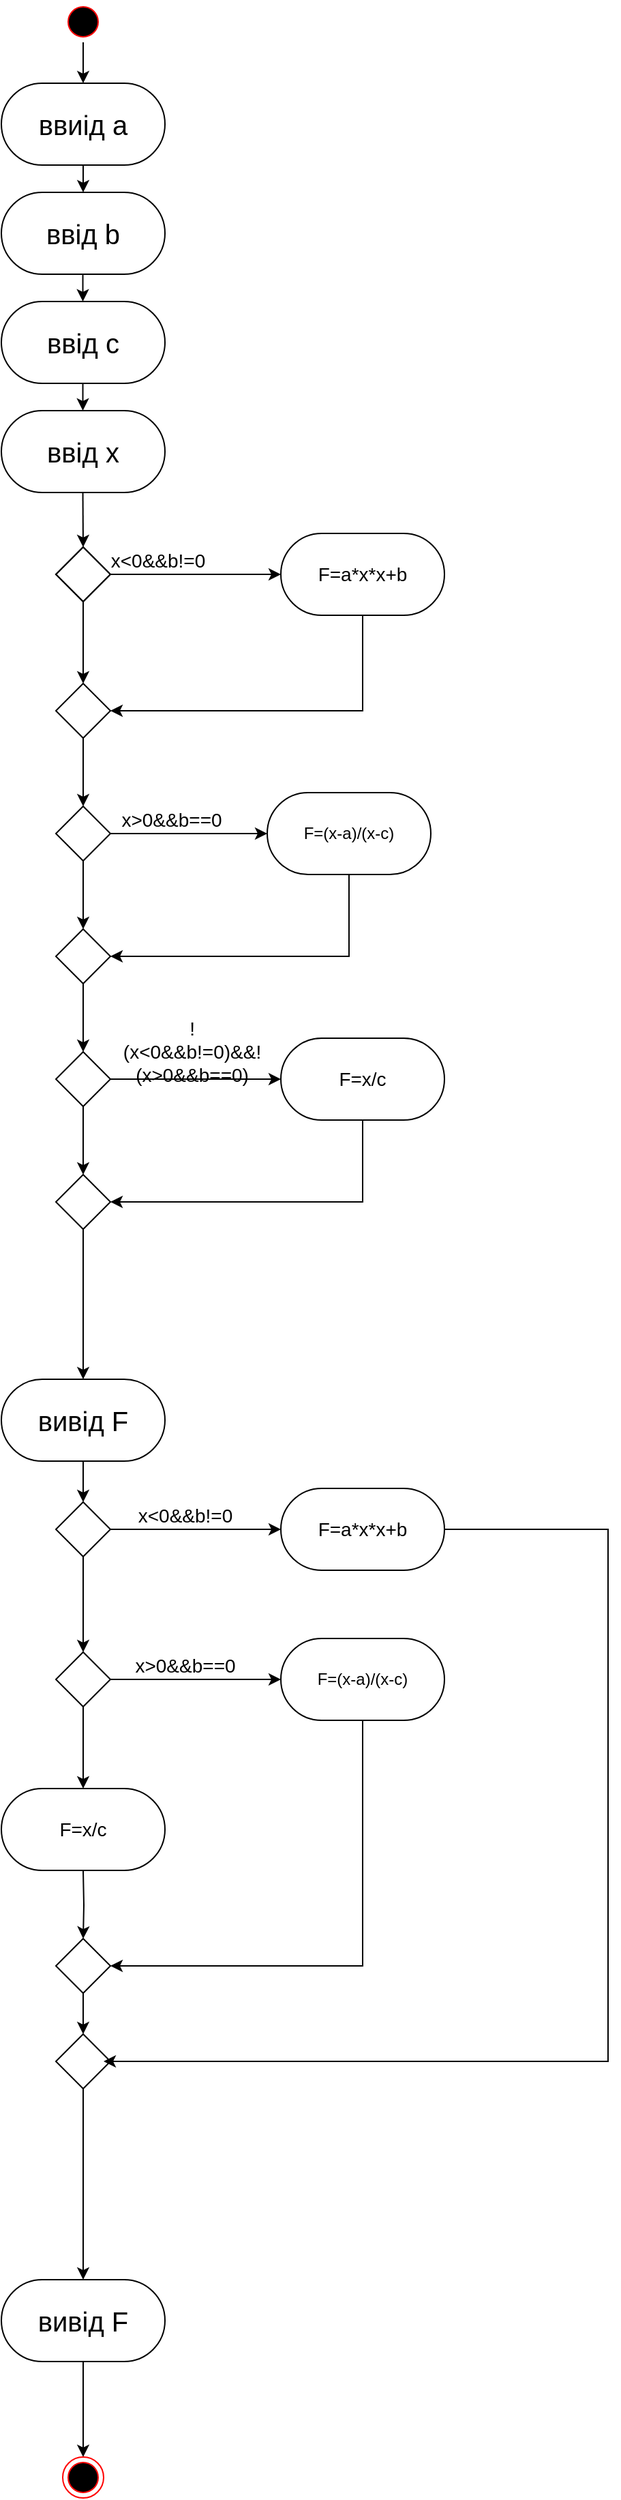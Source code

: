 <mxfile version="13.8.0" type="device"><diagram id="de6HPWlLyp1CBBs1KW3z" name="Page-2"><mxGraphModel dx="1422" dy="1876" grid="1" gridSize="10" guides="1" tooltips="1" connect="1" arrows="1" fold="1" page="1" pageScale="1" pageWidth="827" pageHeight="1169" math="0" shadow="0"><root><mxCell id="CQqRddD8hYopq5XKEujY-0"/><mxCell id="CQqRddD8hYopq5XKEujY-1" parent="CQqRddD8hYopq5XKEujY-0"/><mxCell id="dxPswOCPKR65D5ef4CWF-3" value="" style="ellipse;html=1;shape=startState;fillColor=#000000;strokeColor=#ff0000;fontFamily=Helvetica;fontSize=20;" parent="CQqRddD8hYopq5XKEujY-1" vertex="1"><mxGeometry x="90" y="-90" width="30" height="30" as="geometry"/></mxCell><mxCell id="dxPswOCPKR65D5ef4CWF-6" value="ввиід а" style="rounded=1;whiteSpace=wrap;html=1;fillColor=none;fontFamily=Helvetica;fontSize=20;arcSize=50;" parent="CQqRddD8hYopq5XKEujY-1" vertex="1"><mxGeometry x="45" y="-30" width="120" height="60" as="geometry"/></mxCell><mxCell id="dxPswOCPKR65D5ef4CWF-12" value="" style="edgeStyle=orthogonalEdgeStyle;rounded=0;orthogonalLoop=1;jettySize=auto;html=1;fontFamily=Helvetica;fontSize=15;" parent="CQqRddD8hYopq5XKEujY-1" source="dxPswOCPKR65D5ef4CWF-9" edge="1"><mxGeometry relative="1" as="geometry"><mxPoint x="105" y="410" as="targetPoint"/></mxGeometry></mxCell><mxCell id="dxPswOCPKR65D5ef4CWF-9" value="" style="rhombus;whiteSpace=wrap;html=1;fillColor=none;fontFamily=Helvetica;fontSize=15;" parent="CQqRddD8hYopq5XKEujY-1" vertex="1"><mxGeometry x="85" y="310" width="40" height="40" as="geometry"/></mxCell><mxCell id="dxPswOCPKR65D5ef4CWF-18" style="edgeStyle=orthogonalEdgeStyle;rounded=0;orthogonalLoop=1;jettySize=auto;html=1;entryX=0;entryY=0.5;entryDx=0;entryDy=0;fontFamily=Helvetica;fontSize=14;" parent="CQqRddD8hYopq5XKEujY-1" source="dxPswOCPKR65D5ef4CWF-14" target="dxPswOCPKR65D5ef4CWF-17" edge="1"><mxGeometry relative="1" as="geometry"/></mxCell><mxCell id="dxPswOCPKR65D5ef4CWF-14" value="" style="rhombus;whiteSpace=wrap;html=1;fillColor=none;fontFamily=Helvetica;fontSize=15;" parent="CQqRddD8hYopq5XKEujY-1" vertex="1"><mxGeometry x="85" y="310" width="40" height="40" as="geometry"/></mxCell><mxCell id="dxPswOCPKR65D5ef4CWF-22" value="" style="edgeStyle=orthogonalEdgeStyle;rounded=0;orthogonalLoop=1;jettySize=auto;html=1;fontFamily=Helvetica;fontSize=14;" parent="CQqRddD8hYopq5XKEujY-1" source="dxPswOCPKR65D5ef4CWF-15" target="dxPswOCPKR65D5ef4CWF-21" edge="1"><mxGeometry relative="1" as="geometry"/></mxCell><mxCell id="dxPswOCPKR65D5ef4CWF-15" value="" style="rhombus;whiteSpace=wrap;html=1;fillColor=none;fontFamily=Helvetica;fontSize=15;" parent="CQqRddD8hYopq5XKEujY-1" vertex="1"><mxGeometry x="85" y="410" width="40" height="40" as="geometry"/></mxCell><mxCell id="dxPswOCPKR65D5ef4CWF-19" style="edgeStyle=orthogonalEdgeStyle;rounded=0;orthogonalLoop=1;jettySize=auto;html=1;fontFamily=Helvetica;fontSize=14;entryX=1;entryY=0.5;entryDx=0;entryDy=0;" parent="CQqRddD8hYopq5XKEujY-1" source="dxPswOCPKR65D5ef4CWF-17" target="dxPswOCPKR65D5ef4CWF-15" edge="1"><mxGeometry relative="1" as="geometry"><mxPoint x="310" y="430" as="targetPoint"/><Array as="points"><mxPoint x="310" y="430"/></Array></mxGeometry></mxCell><mxCell id="dxPswOCPKR65D5ef4CWF-17" value="F=a*x*x+b" style="rounded=1;whiteSpace=wrap;html=1;fillColor=none;fontFamily=Helvetica;fontSize=14;arcSize=50;" parent="CQqRddD8hYopq5XKEujY-1" vertex="1"><mxGeometry x="250" y="300" width="120" height="60" as="geometry"/></mxCell><mxCell id="dxPswOCPKR65D5ef4CWF-20" value="x&amp;lt;0&amp;amp;&amp;amp;b!=0" style="text;html=1;strokeColor=none;fillColor=none;align=center;verticalAlign=middle;whiteSpace=wrap;rounded=0;fontFamily=Helvetica;fontSize=14;" parent="CQqRddD8hYopq5XKEujY-1" vertex="1"><mxGeometry x="140" y="310" width="40" height="20" as="geometry"/></mxCell><mxCell id="dxPswOCPKR65D5ef4CWF-24" value="" style="edgeStyle=orthogonalEdgeStyle;rounded=0;orthogonalLoop=1;jettySize=auto;html=1;fontFamily=Helvetica;fontSize=14;" parent="CQqRddD8hYopq5XKEujY-1" source="dxPswOCPKR65D5ef4CWF-21" target="dxPswOCPKR65D5ef4CWF-23" edge="1"><mxGeometry relative="1" as="geometry"/></mxCell><mxCell id="dxPswOCPKR65D5ef4CWF-32" value="" style="edgeStyle=orthogonalEdgeStyle;rounded=0;orthogonalLoop=1;jettySize=auto;html=1;fontFamily=Helvetica;fontSize=14;" parent="CQqRddD8hYopq5XKEujY-1" source="dxPswOCPKR65D5ef4CWF-21" target="dxPswOCPKR65D5ef4CWF-30" edge="1"><mxGeometry relative="1" as="geometry"/></mxCell><mxCell id="dxPswOCPKR65D5ef4CWF-21" value="" style="rhombus;whiteSpace=wrap;html=1;fillColor=none;fontFamily=Helvetica;fontSize=15;" parent="CQqRddD8hYopq5XKEujY-1" vertex="1"><mxGeometry x="85" y="500" width="40" height="40" as="geometry"/></mxCell><mxCell id="dxPswOCPKR65D5ef4CWF-26" value="" style="edgeStyle=orthogonalEdgeStyle;rounded=0;orthogonalLoop=1;jettySize=auto;html=1;fontFamily=Helvetica;fontSize=14;" parent="CQqRddD8hYopq5XKEujY-1" source="dxPswOCPKR65D5ef4CWF-23" target="dxPswOCPKR65D5ef4CWF-25" edge="1"><mxGeometry relative="1" as="geometry"/></mxCell><mxCell id="dxPswOCPKR65D5ef4CWF-23" value="" style="rhombus;whiteSpace=wrap;html=1;fillColor=none;fontFamily=Helvetica;fontSize=15;" parent="CQqRddD8hYopq5XKEujY-1" vertex="1"><mxGeometry x="85" y="590" width="40" height="40" as="geometry"/></mxCell><mxCell id="dxPswOCPKR65D5ef4CWF-29" value="" style="edgeStyle=orthogonalEdgeStyle;rounded=0;orthogonalLoop=1;jettySize=auto;html=1;fontFamily=Helvetica;fontSize=14;" parent="CQqRddD8hYopq5XKEujY-1" source="dxPswOCPKR65D5ef4CWF-25" target="dxPswOCPKR65D5ef4CWF-27" edge="1"><mxGeometry relative="1" as="geometry"/></mxCell><mxCell id="dxPswOCPKR65D5ef4CWF-34" style="edgeStyle=orthogonalEdgeStyle;rounded=0;orthogonalLoop=1;jettySize=auto;html=1;entryX=0;entryY=0.5;entryDx=0;entryDy=0;fontFamily=Helvetica;fontSize=14;" parent="CQqRddD8hYopq5XKEujY-1" source="dxPswOCPKR65D5ef4CWF-25" target="dxPswOCPKR65D5ef4CWF-31" edge="1"><mxGeometry relative="1" as="geometry"/></mxCell><mxCell id="dxPswOCPKR65D5ef4CWF-25" value="" style="rhombus;whiteSpace=wrap;html=1;fillColor=none;fontFamily=Helvetica;fontSize=15;" parent="CQqRddD8hYopq5XKEujY-1" vertex="1"><mxGeometry x="85" y="680" width="40" height="40" as="geometry"/></mxCell><mxCell id="dxPswOCPKR65D5ef4CWF-41" value="" style="edgeStyle=orthogonalEdgeStyle;rounded=0;orthogonalLoop=1;jettySize=auto;html=1;fontFamily=Helvetica;fontSize=12;entryX=0.5;entryY=0;entryDx=0;entryDy=0;" parent="CQqRddD8hYopq5XKEujY-1" source="dxPswOCPKR65D5ef4CWF-27" target="dxPswOCPKR65D5ef4CWF-38" edge="1"><mxGeometry relative="1" as="geometry"><mxPoint x="105" y="830" as="targetPoint"/></mxGeometry></mxCell><mxCell id="dxPswOCPKR65D5ef4CWF-27" value="" style="rhombus;whiteSpace=wrap;html=1;fillColor=none;fontFamily=Helvetica;fontSize=15;" parent="CQqRddD8hYopq5XKEujY-1" vertex="1"><mxGeometry x="85" y="770" width="40" height="40" as="geometry"/></mxCell><mxCell id="dxPswOCPKR65D5ef4CWF-33" style="edgeStyle=orthogonalEdgeStyle;rounded=0;orthogonalLoop=1;jettySize=auto;html=1;entryX=1;entryY=0.5;entryDx=0;entryDy=0;fontFamily=Helvetica;fontSize=14;" parent="CQqRddD8hYopq5XKEujY-1" source="dxPswOCPKR65D5ef4CWF-30" target="dxPswOCPKR65D5ef4CWF-23" edge="1"><mxGeometry relative="1" as="geometry"><Array as="points"><mxPoint x="300" y="610"/></Array></mxGeometry></mxCell><mxCell id="dxPswOCPKR65D5ef4CWF-30" value="F=(x-a)/(x-c)" style="rounded=1;whiteSpace=wrap;html=1;fillColor=none;fontFamily=Helvetica;fontSize=12;arcSize=50;" parent="CQqRddD8hYopq5XKEujY-1" vertex="1"><mxGeometry x="240" y="490" width="120" height="60" as="geometry"/></mxCell><mxCell id="dxPswOCPKR65D5ef4CWF-35" style="edgeStyle=orthogonalEdgeStyle;rounded=0;orthogonalLoop=1;jettySize=auto;html=1;entryX=1;entryY=0.5;entryDx=0;entryDy=0;fontFamily=Helvetica;fontSize=14;" parent="CQqRddD8hYopq5XKEujY-1" source="dxPswOCPKR65D5ef4CWF-31" target="dxPswOCPKR65D5ef4CWF-27" edge="1"><mxGeometry relative="1" as="geometry"><Array as="points"><mxPoint x="310" y="790"/></Array></mxGeometry></mxCell><mxCell id="dxPswOCPKR65D5ef4CWF-31" value="F=x/c" style="rounded=1;whiteSpace=wrap;html=1;fillColor=none;fontFamily=Helvetica;fontSize=14;arcSize=50;" parent="CQqRddD8hYopq5XKEujY-1" vertex="1"><mxGeometry x="250" y="670" width="120" height="60" as="geometry"/></mxCell><mxCell id="dxPswOCPKR65D5ef4CWF-36" value="x&amp;gt;0&amp;amp;&amp;amp;b==0" style="text;html=1;strokeColor=none;fillColor=none;align=center;verticalAlign=middle;whiteSpace=wrap;rounded=0;fontFamily=Helvetica;fontSize=14;" parent="CQqRddD8hYopq5XKEujY-1" vertex="1"><mxGeometry x="150" y="500" width="40" height="20" as="geometry"/></mxCell><mxCell id="dxPswOCPKR65D5ef4CWF-37" value="!(x&amp;lt;0&amp;amp;&amp;amp;b!=0)&amp;amp;&amp;amp;!(x&amp;gt;0&amp;amp;&amp;amp;b==0)" style="text;html=1;strokeColor=none;fillColor=none;align=center;verticalAlign=middle;whiteSpace=wrap;rounded=0;fontFamily=Helvetica;fontSize=14;" parent="CQqRddD8hYopq5XKEujY-1" vertex="1"><mxGeometry x="140" y="670" width="90" height="20" as="geometry"/></mxCell><mxCell id="dxPswOCPKR65D5ef4CWF-44" value="" style="edgeStyle=orthogonalEdgeStyle;rounded=0;orthogonalLoop=1;jettySize=auto;html=1;fontFamily=Helvetica;fontSize=12;" parent="CQqRddD8hYopq5XKEujY-1" source="dxPswOCPKR65D5ef4CWF-38" target="dxPswOCPKR65D5ef4CWF-43" edge="1"><mxGeometry relative="1" as="geometry"/></mxCell><mxCell id="dxPswOCPKR65D5ef4CWF-38" value="вивід F" style="rounded=1;whiteSpace=wrap;html=1;fillColor=none;fontFamily=Helvetica;fontSize=20;arcSize=50;" parent="CQqRddD8hYopq5XKEujY-1" vertex="1"><mxGeometry x="45" y="920" width="120" height="60" as="geometry"/></mxCell><mxCell id="dxPswOCPKR65D5ef4CWF-46" style="edgeStyle=orthogonalEdgeStyle;rounded=0;orthogonalLoop=1;jettySize=auto;html=1;entryX=0;entryY=0.5;entryDx=0;entryDy=0;fontFamily=Helvetica;fontSize=12;" parent="CQqRddD8hYopq5XKEujY-1" source="dxPswOCPKR65D5ef4CWF-43" edge="1"><mxGeometry relative="1" as="geometry"><mxPoint x="250" y="1030" as="targetPoint"/></mxGeometry></mxCell><mxCell id="dxPswOCPKR65D5ef4CWF-50" value="" style="edgeStyle=orthogonalEdgeStyle;rounded=0;orthogonalLoop=1;jettySize=auto;html=1;fontFamily=Helvetica;fontSize=12;" parent="CQqRddD8hYopq5XKEujY-1" source="dxPswOCPKR65D5ef4CWF-43" target="dxPswOCPKR65D5ef4CWF-49" edge="1"><mxGeometry relative="1" as="geometry"/></mxCell><mxCell id="dxPswOCPKR65D5ef4CWF-43" value="" style="rhombus;whiteSpace=wrap;html=1;fillColor=none;fontFamily=Helvetica;fontSize=15;" parent="CQqRddD8hYopq5XKEujY-1" vertex="1"><mxGeometry x="85" y="1010" width="40" height="40" as="geometry"/></mxCell><mxCell id="dxPswOCPKR65D5ef4CWF-57" style="edgeStyle=orthogonalEdgeStyle;rounded=0;orthogonalLoop=1;jettySize=auto;html=1;fontFamily=Helvetica;fontSize=12;" parent="CQqRddD8hYopq5XKEujY-1" edge="1"><mxGeometry relative="1" as="geometry"><mxPoint x="120" y="1420" as="targetPoint"/><Array as="points"><mxPoint x="490" y="1030"/><mxPoint x="490" y="1420"/></Array><mxPoint x="370" y="1030" as="sourcePoint"/></mxGeometry></mxCell><mxCell id="dxPswOCPKR65D5ef4CWF-54" style="edgeStyle=orthogonalEdgeStyle;rounded=0;orthogonalLoop=1;jettySize=auto;html=1;entryX=0;entryY=0.5;entryDx=0;entryDy=0;fontFamily=Helvetica;fontSize=12;" parent="CQqRddD8hYopq5XKEujY-1" source="dxPswOCPKR65D5ef4CWF-49" edge="1"><mxGeometry relative="1" as="geometry"><mxPoint x="250" y="1140" as="targetPoint"/></mxGeometry></mxCell><mxCell id="dxPswOCPKR65D5ef4CWF-59" value="" style="edgeStyle=orthogonalEdgeStyle;rounded=0;orthogonalLoop=1;jettySize=auto;html=1;fontFamily=Helvetica;fontSize=12;" parent="CQqRddD8hYopq5XKEujY-1" source="dxPswOCPKR65D5ef4CWF-49" edge="1"><mxGeometry relative="1" as="geometry"><mxPoint x="105" y="1220" as="targetPoint"/></mxGeometry></mxCell><mxCell id="dxPswOCPKR65D5ef4CWF-49" value="" style="rhombus;whiteSpace=wrap;html=1;fillColor=none;fontFamily=Helvetica;fontSize=15;" parent="CQqRddD8hYopq5XKEujY-1" vertex="1"><mxGeometry x="85" y="1120" width="40" height="40" as="geometry"/></mxCell><mxCell id="dxPswOCPKR65D5ef4CWF-62" style="edgeStyle=orthogonalEdgeStyle;rounded=0;orthogonalLoop=1;jettySize=auto;html=1;fontFamily=Helvetica;fontSize=12;entryX=1;entryY=0.5;entryDx=0;entryDy=0;" parent="CQqRddD8hYopq5XKEujY-1" target="dxPswOCPKR65D5ef4CWF-60" edge="1"><mxGeometry relative="1" as="geometry"><mxPoint x="310" y="1360" as="targetPoint"/><Array as="points"><mxPoint x="310" y="1350"/></Array><mxPoint x="310" y="1170" as="sourcePoint"/></mxGeometry></mxCell><mxCell id="dxPswOCPKR65D5ef4CWF-61" value="" style="edgeStyle=orthogonalEdgeStyle;rounded=0;orthogonalLoop=1;jettySize=auto;html=1;fontFamily=Helvetica;fontSize=12;" parent="CQqRddD8hYopq5XKEujY-1" target="dxPswOCPKR65D5ef4CWF-60" edge="1"><mxGeometry relative="1" as="geometry"><mxPoint x="105" y="1280" as="sourcePoint"/></mxGeometry></mxCell><mxCell id="dxPswOCPKR65D5ef4CWF-65" value="" style="edgeStyle=orthogonalEdgeStyle;rounded=0;orthogonalLoop=1;jettySize=auto;html=1;fontFamily=Helvetica;fontSize=12;" parent="CQqRddD8hYopq5XKEujY-1" source="dxPswOCPKR65D5ef4CWF-60" target="dxPswOCPKR65D5ef4CWF-64" edge="1"><mxGeometry relative="1" as="geometry"/></mxCell><mxCell id="dxPswOCPKR65D5ef4CWF-60" value="" style="rhombus;whiteSpace=wrap;html=1;fillColor=none;fontFamily=Helvetica;fontSize=15;" parent="CQqRddD8hYopq5XKEujY-1" vertex="1"><mxGeometry x="85" y="1330" width="40" height="40" as="geometry"/></mxCell><mxCell id="dxPswOCPKR65D5ef4CWF-64" value="" style="rhombus;whiteSpace=wrap;html=1;fillColor=none;fontFamily=Helvetica;fontSize=15;" parent="CQqRddD8hYopq5XKEujY-1" vertex="1"><mxGeometry x="85" y="1400" width="40" height="40" as="geometry"/></mxCell><mxCell id="dxPswOCPKR65D5ef4CWF-69" value="" style="edgeStyle=orthogonalEdgeStyle;rounded=0;orthogonalLoop=1;jettySize=auto;html=1;fontFamily=Helvetica;fontSize=12;exitX=0.5;exitY=1;exitDx=0;exitDy=0;" parent="CQqRddD8hYopq5XKEujY-1" source="dxPswOCPKR65D5ef4CWF-64" target="dxPswOCPKR65D5ef4CWF-68" edge="1"><mxGeometry relative="1" as="geometry"><mxPoint x="105" y="1540" as="sourcePoint"/></mxGeometry></mxCell><mxCell id="dxPswOCPKR65D5ef4CWF-71" value="" style="edgeStyle=orthogonalEdgeStyle;rounded=0;orthogonalLoop=1;jettySize=auto;html=1;fontFamily=Helvetica;fontSize=12;" parent="CQqRddD8hYopq5XKEujY-1" source="dxPswOCPKR65D5ef4CWF-68" target="dxPswOCPKR65D5ef4CWF-70" edge="1"><mxGeometry relative="1" as="geometry"/></mxCell><mxCell id="dxPswOCPKR65D5ef4CWF-68" value="вивід F" style="rounded=1;whiteSpace=wrap;html=1;fillColor=none;fontFamily=Helvetica;fontSize=20;arcSize=50;" parent="CQqRddD8hYopq5XKEujY-1" vertex="1"><mxGeometry x="45" y="1580" width="120" height="60" as="geometry"/></mxCell><mxCell id="dxPswOCPKR65D5ef4CWF-70" value="" style="ellipse;html=1;shape=endState;fillColor=#000000;strokeColor=#ff0000;fontFamily=Helvetica;fontSize=12;" parent="CQqRddD8hYopq5XKEujY-1" vertex="1"><mxGeometry x="90" y="1710" width="30" height="30" as="geometry"/></mxCell><mxCell id="eEWiK2LZC1ZWftkG8QSf-0" value="ввід b" style="rounded=1;whiteSpace=wrap;html=1;fillColor=none;fontFamily=Helvetica;fontSize=20;arcSize=50;" vertex="1" parent="CQqRddD8hYopq5XKEujY-1"><mxGeometry x="45" y="50" width="120" height="60" as="geometry"/></mxCell><mxCell id="eEWiK2LZC1ZWftkG8QSf-1" value="ввід с" style="rounded=1;whiteSpace=wrap;html=1;fillColor=none;fontFamily=Helvetica;fontSize=20;arcSize=50;" vertex="1" parent="CQqRddD8hYopq5XKEujY-1"><mxGeometry x="45" y="130" width="120" height="60" as="geometry"/></mxCell><mxCell id="eEWiK2LZC1ZWftkG8QSf-2" value="ввід x" style="rounded=1;whiteSpace=wrap;html=1;fillColor=none;fontFamily=Helvetica;fontSize=20;arcSize=50;" vertex="1" parent="CQqRddD8hYopq5XKEujY-1"><mxGeometry x="45" y="210" width="120" height="60" as="geometry"/></mxCell><mxCell id="eEWiK2LZC1ZWftkG8QSf-5" value="" style="endArrow=classic;html=1;fontSize=15;entryX=0.5;entryY=0;entryDx=0;entryDy=0;exitX=0.5;exitY=1;exitDx=0;exitDy=0;" edge="1" parent="CQqRddD8hYopq5XKEujY-1" source="dxPswOCPKR65D5ef4CWF-3" target="dxPswOCPKR65D5ef4CWF-6"><mxGeometry width="50" height="50" relative="1" as="geometry"><mxPoint x="110" y="-70" as="sourcePoint"/><mxPoint x="160" y="-120" as="targetPoint"/></mxGeometry></mxCell><mxCell id="eEWiK2LZC1ZWftkG8QSf-6" value="" style="endArrow=classic;html=1;fontSize=15;entryX=0.5;entryY=0;entryDx=0;entryDy=0;exitX=0.5;exitY=1;exitDx=0;exitDy=0;" edge="1" parent="CQqRddD8hYopq5XKEujY-1" source="dxPswOCPKR65D5ef4CWF-6" target="eEWiK2LZC1ZWftkG8QSf-0"><mxGeometry width="50" height="50" relative="1" as="geometry"><mxPoint x="100" y="30" as="sourcePoint"/><mxPoint x="150" y="-20" as="targetPoint"/></mxGeometry></mxCell><mxCell id="eEWiK2LZC1ZWftkG8QSf-7" value="" style="endArrow=classic;html=1;fontSize=15;entryX=0.5;entryY=0;entryDx=0;entryDy=0;exitX=0.5;exitY=1;exitDx=0;exitDy=0;" edge="1" parent="CQqRddD8hYopq5XKEujY-1"><mxGeometry width="50" height="50" relative="1" as="geometry"><mxPoint x="104.76" y="110" as="sourcePoint"/><mxPoint x="104.76" y="130" as="targetPoint"/></mxGeometry></mxCell><mxCell id="eEWiK2LZC1ZWftkG8QSf-8" value="" style="endArrow=classic;html=1;fontSize=15;entryX=0.5;entryY=0;entryDx=0;entryDy=0;exitX=0.5;exitY=1;exitDx=0;exitDy=0;" edge="1" parent="CQqRddD8hYopq5XKEujY-1"><mxGeometry width="50" height="50" relative="1" as="geometry"><mxPoint x="104.76" y="190" as="sourcePoint"/><mxPoint x="104.76" y="210" as="targetPoint"/></mxGeometry></mxCell><mxCell id="eEWiK2LZC1ZWftkG8QSf-9" value="" style="endArrow=classic;html=1;fontSize=15;entryX=0.5;entryY=0;entryDx=0;entryDy=0;exitX=0.5;exitY=1;exitDx=0;exitDy=0;" edge="1" parent="CQqRddD8hYopq5XKEujY-1" target="dxPswOCPKR65D5ef4CWF-14"><mxGeometry width="50" height="50" relative="1" as="geometry"><mxPoint x="104.76" y="270" as="sourcePoint"/><mxPoint x="104.76" y="290" as="targetPoint"/></mxGeometry></mxCell><mxCell id="eEWiK2LZC1ZWftkG8QSf-11" value="F=a*x*x+b" style="rounded=1;whiteSpace=wrap;html=1;fillColor=none;fontFamily=Helvetica;fontSize=14;arcSize=50;" vertex="1" parent="CQqRddD8hYopq5XKEujY-1"><mxGeometry x="250" y="1000" width="120" height="60" as="geometry"/></mxCell><mxCell id="eEWiK2LZC1ZWftkG8QSf-12" value="x&amp;lt;0&amp;amp;&amp;amp;b!=0" style="text;html=1;strokeColor=none;fillColor=none;align=center;verticalAlign=middle;whiteSpace=wrap;rounded=0;fontFamily=Helvetica;fontSize=14;" vertex="1" parent="CQqRddD8hYopq5XKEujY-1"><mxGeometry x="160" y="1010" width="40" height="20" as="geometry"/></mxCell><mxCell id="eEWiK2LZC1ZWftkG8QSf-13" value="x&amp;gt;0&amp;amp;&amp;amp;b==0" style="text;html=1;strokeColor=none;fillColor=none;align=center;verticalAlign=middle;whiteSpace=wrap;rounded=0;fontFamily=Helvetica;fontSize=14;" vertex="1" parent="CQqRddD8hYopq5XKEujY-1"><mxGeometry x="160" y="1120" width="40" height="20" as="geometry"/></mxCell><mxCell id="eEWiK2LZC1ZWftkG8QSf-15" value="F=(x-a)/(x-c)" style="rounded=1;whiteSpace=wrap;html=1;fillColor=none;fontFamily=Helvetica;fontSize=12;arcSize=50;" vertex="1" parent="CQqRddD8hYopq5XKEujY-1"><mxGeometry x="250" y="1110" width="120" height="60" as="geometry"/></mxCell><mxCell id="eEWiK2LZC1ZWftkG8QSf-16" value="F=x/c" style="rounded=1;whiteSpace=wrap;html=1;fillColor=none;fontFamily=Helvetica;fontSize=14;arcSize=50;" vertex="1" parent="CQqRddD8hYopq5XKEujY-1"><mxGeometry x="45" y="1220" width="120" height="60" as="geometry"/></mxCell></root></mxGraphModel></diagram></mxfile>